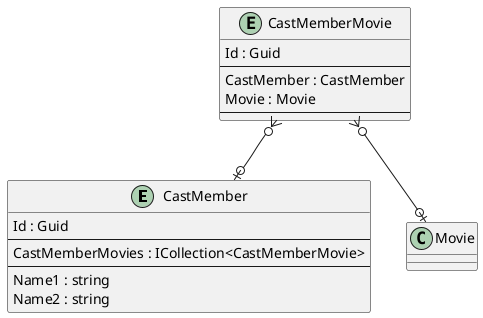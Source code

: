 @startuml

entity CastMember {
    Id : Guid
    --
    CastMemberMovies : ICollection<CastMemberMovie>
    ' CastMemberKeyCodePlaceholder
    --
    Name1 : string
    Name2 : string
    ' CastMemberPropertyCodePlaceholder
}

entity CastMemberMovie {
    Id : Guid
    --
    CastMember : CastMember
    Movie : Movie
    ' CastMemberMovieKeyCodePlaceholder
    --
    ' CastMemberMoviePropertyCodePlaceholder
}

' EntityCodePlaceholder

CastMemberMovie }o--o| CastMember
CastMemberMovie }o--o| Movie
' RelationshipCodePlaceholder

@enduml
